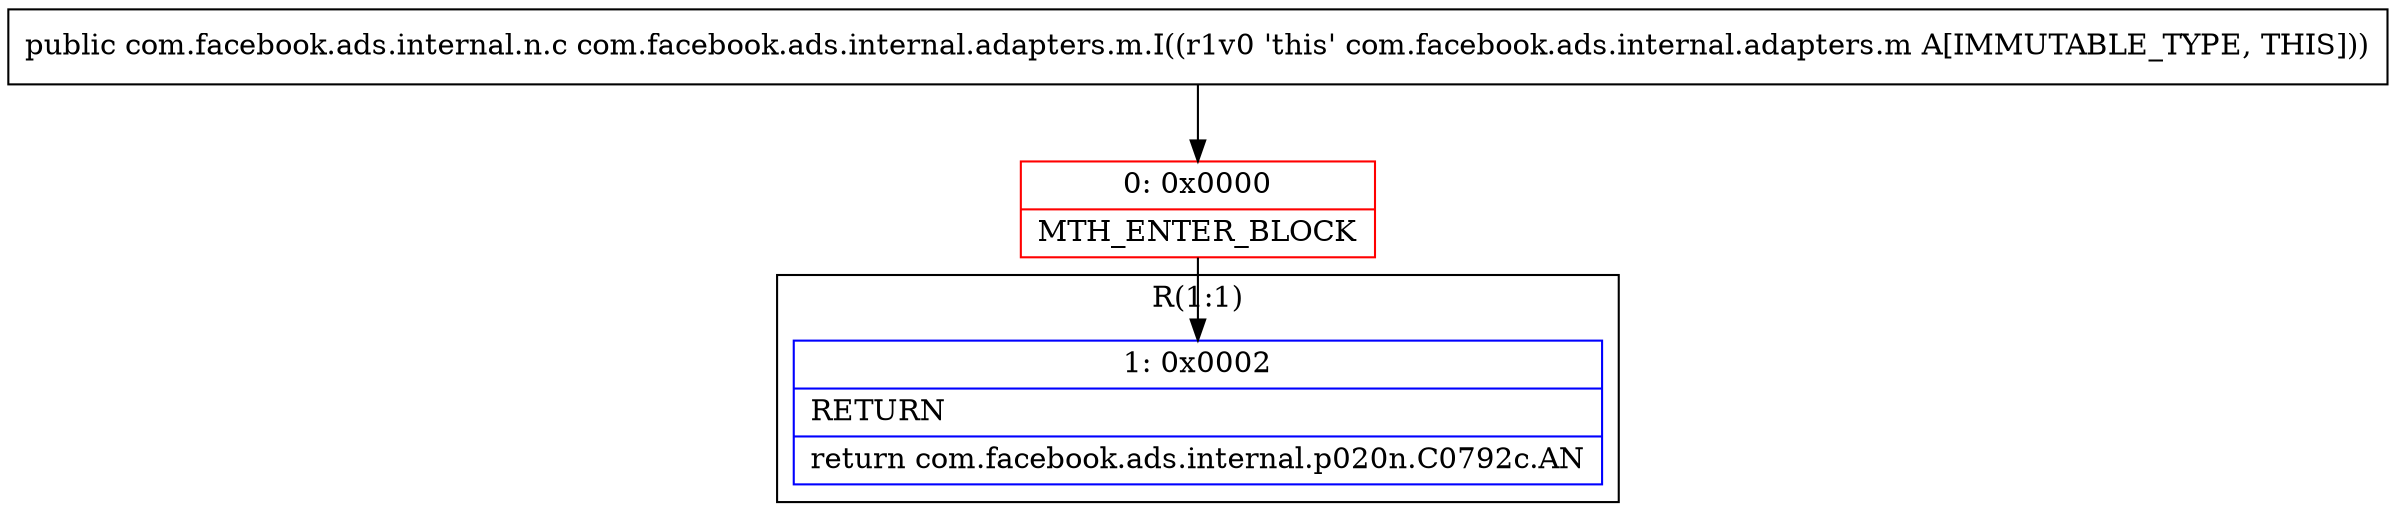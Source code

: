 digraph "CFG forcom.facebook.ads.internal.adapters.m.I()Lcom\/facebook\/ads\/internal\/n\/c;" {
subgraph cluster_Region_1190046767 {
label = "R(1:1)";
node [shape=record,color=blue];
Node_1 [shape=record,label="{1\:\ 0x0002|RETURN\l|return com.facebook.ads.internal.p020n.C0792c.AN\l}"];
}
Node_0 [shape=record,color=red,label="{0\:\ 0x0000|MTH_ENTER_BLOCK\l}"];
MethodNode[shape=record,label="{public com.facebook.ads.internal.n.c com.facebook.ads.internal.adapters.m.I((r1v0 'this' com.facebook.ads.internal.adapters.m A[IMMUTABLE_TYPE, THIS])) }"];
MethodNode -> Node_0;
Node_0 -> Node_1;
}

